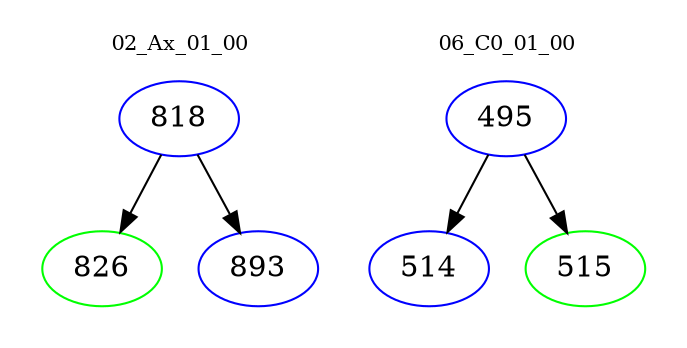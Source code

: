 digraph{
subgraph cluster_0 {
color = white
label = "02_Ax_01_00";
fontsize=10;
T0_818 [label="818", color="blue"]
T0_818 -> T0_826 [color="black"]
T0_826 [label="826", color="green"]
T0_818 -> T0_893 [color="black"]
T0_893 [label="893", color="blue"]
}
subgraph cluster_1 {
color = white
label = "06_C0_01_00";
fontsize=10;
T1_495 [label="495", color="blue"]
T1_495 -> T1_514 [color="black"]
T1_514 [label="514", color="blue"]
T1_495 -> T1_515 [color="black"]
T1_515 [label="515", color="green"]
}
}
